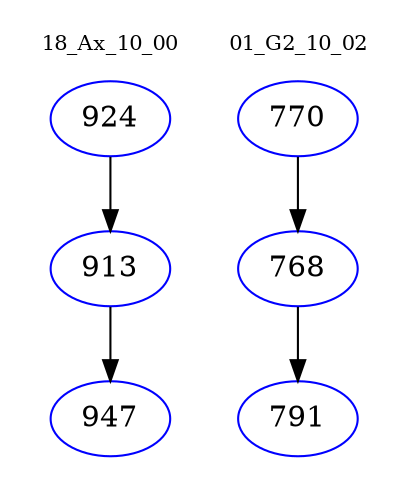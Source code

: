 digraph{
subgraph cluster_0 {
color = white
label = "18_Ax_10_00";
fontsize=10;
T0_924 [label="924", color="blue"]
T0_924 -> T0_913 [color="black"]
T0_913 [label="913", color="blue"]
T0_913 -> T0_947 [color="black"]
T0_947 [label="947", color="blue"]
}
subgraph cluster_1 {
color = white
label = "01_G2_10_02";
fontsize=10;
T1_770 [label="770", color="blue"]
T1_770 -> T1_768 [color="black"]
T1_768 [label="768", color="blue"]
T1_768 -> T1_791 [color="black"]
T1_791 [label="791", color="blue"]
}
}
